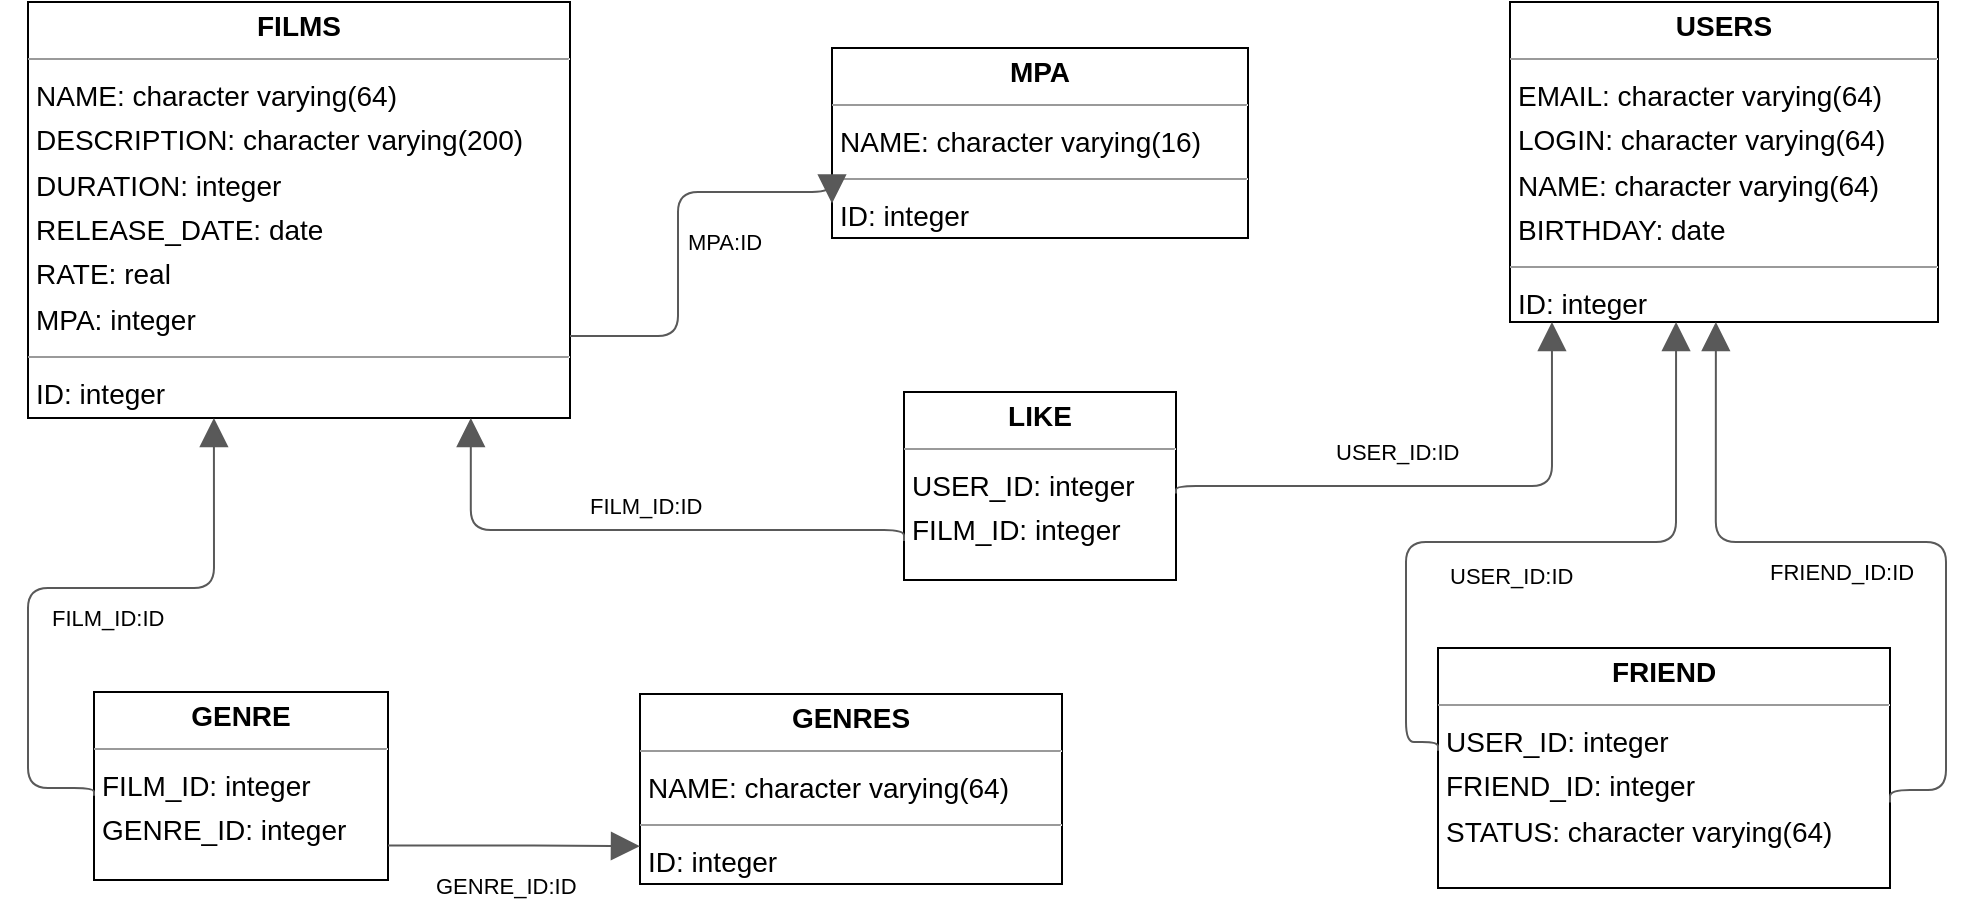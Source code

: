 <mxGraphModel dx="0" dy="0" grid="1" gridSize="10" guides="1" tooltips="1" connect="1" arrows="1" fold="1" page="0" pageScale="1" background="none" math="0" shadow="0">
  <root>
    <mxCell id="0" />
    <mxCell id="1" parent="0" />
    <mxCell id="node5" parent="1" vertex="1" value="&lt;p style=&quot;margin:0px;margin-top:4px;text-align:center;&quot;&gt;&lt;b&gt;FILMS&lt;/b&gt;&lt;/p&gt;&lt;hr size=&quot;1&quot;/&gt;&lt;p style=&quot;margin:0 0 0 4px;line-height:1.6;&quot;&gt; NAME: character varying(64)&lt;br/&gt; DESCRIPTION: character varying(200)&lt;br/&gt; DURATION: integer&lt;br/&gt; RELEASE_DATE: date&lt;br/&gt; RATE: real&lt;br/&gt; MPA: integer&lt;/p&gt;&lt;hr size=&quot;1&quot;/&gt;&lt;p style=&quot;margin:0 0 0 4px;line-height:1.6;&quot;&gt; ID: integer&lt;/p&gt;" style="verticalAlign=top;align=left;overflow=fill;fontSize=14;fontFamily=Helvetica;html=1;rounded=0;shadow=0;comic=0;labelBackgroundColor=none;strokeWidth=1;">
      <mxGeometry x="-58" y="-76" width="271" height="208" as="geometry" />
    </mxCell>
    <mxCell id="node0" parent="1" vertex="1" value="&lt;p style=&quot;margin:0px;margin-top:4px;text-align:center;&quot;&gt;&lt;b&gt;FRIEND&lt;/b&gt;&lt;/p&gt;&lt;hr size=&quot;1&quot;/&gt;&lt;p style=&quot;margin:0 0 0 4px;line-height:1.6;&quot;&gt; USER_ID: integer&lt;br/&gt; FRIEND_ID: integer&lt;br/&gt; STATUS: character varying(64)&lt;/p&gt;" style="verticalAlign=top;align=left;overflow=fill;fontSize=14;fontFamily=Helvetica;html=1;rounded=0;shadow=0;comic=0;labelBackgroundColor=none;strokeWidth=1;">
      <mxGeometry x="647" y="247" width="226" height="120" as="geometry" />
    </mxCell>
    <mxCell id="node2" parent="1" vertex="1" value="&lt;p style=&quot;margin:0px;margin-top:4px;text-align:center;&quot;&gt;&lt;b&gt;GENRE&lt;/b&gt;&lt;/p&gt;&lt;hr size=&quot;1&quot;/&gt;&lt;p style=&quot;margin:0 0 0 4px;line-height:1.6;&quot;&gt; FILM_ID: integer&lt;br/&gt; GENRE_ID: integer&lt;/p&gt;" style="verticalAlign=top;align=left;overflow=fill;fontSize=14;fontFamily=Helvetica;html=1;rounded=0;shadow=0;comic=0;labelBackgroundColor=none;strokeWidth=1;">
      <mxGeometry x="-25" y="269" width="147" height="94" as="geometry" />
    </mxCell>
    <mxCell id="node6" parent="1" vertex="1" value="&lt;p style=&quot;margin:0px;margin-top:4px;text-align:center;&quot;&gt;&lt;b&gt;GENRES&lt;/b&gt;&lt;/p&gt;&lt;hr size=&quot;1&quot;/&gt;&lt;p style=&quot;margin:0 0 0 4px;line-height:1.6;&quot;&gt; NAME: character varying(64)&lt;/p&gt;&lt;hr size=&quot;1&quot;/&gt;&lt;p style=&quot;margin:0 0 0 4px;line-height:1.6;&quot;&gt; ID: integer&lt;/p&gt;" style="verticalAlign=top;align=left;overflow=fill;fontSize=14;fontFamily=Helvetica;html=1;rounded=0;shadow=0;comic=0;labelBackgroundColor=none;strokeWidth=1;">
      <mxGeometry x="248" y="270" width="211" height="95" as="geometry" />
    </mxCell>
    <mxCell id="node3" parent="1" vertex="1" value="&lt;p style=&quot;margin:0px;margin-top:4px;text-align:center;&quot;&gt;&lt;b&gt;LIKE&lt;/b&gt;&lt;/p&gt;&lt;hr size=&quot;1&quot;/&gt;&lt;p style=&quot;margin:0 0 0 4px;line-height:1.6;&quot;&gt; USER_ID: integer&lt;br/&gt; FILM_ID: integer&lt;/p&gt;" style="verticalAlign=top;align=left;overflow=fill;fontSize=14;fontFamily=Helvetica;html=1;rounded=0;shadow=0;comic=0;labelBackgroundColor=none;strokeWidth=1;">
      <mxGeometry x="380" y="119" width="136" height="94" as="geometry" />
    </mxCell>
    <mxCell id="node4" parent="1" vertex="1" value="&lt;p style=&quot;margin:0px;margin-top:4px;text-align:center;&quot;&gt;&lt;b&gt;MPA&lt;/b&gt;&lt;/p&gt;&lt;hr size=&quot;1&quot;/&gt;&lt;p style=&quot;margin:0 0 0 4px;line-height:1.6;&quot;&gt; NAME: character varying(16)&lt;/p&gt;&lt;hr size=&quot;1&quot;/&gt;&lt;p style=&quot;margin:0 0 0 4px;line-height:1.6;&quot;&gt; ID: integer&lt;/p&gt;" style="verticalAlign=top;align=left;overflow=fill;fontSize=14;fontFamily=Helvetica;html=1;rounded=0;shadow=0;comic=0;labelBackgroundColor=none;strokeWidth=1;">
      <mxGeometry x="344" y="-53" width="208" height="95" as="geometry" />
    </mxCell>
    <mxCell id="node1" parent="1" vertex="1" value="&lt;p style=&quot;margin:0px;margin-top:4px;text-align:center;&quot;&gt;&lt;b&gt;USERS&lt;/b&gt;&lt;/p&gt;&lt;hr size=&quot;1&quot;/&gt;&lt;p style=&quot;margin:0 0 0 4px;line-height:1.6;&quot;&gt; EMAIL: character varying(64)&lt;br/&gt; LOGIN: character varying(64)&lt;br/&gt; NAME: character varying(64)&lt;br/&gt; BIRTHDAY: date&lt;/p&gt;&lt;hr size=&quot;1&quot;/&gt;&lt;p style=&quot;margin:0 0 0 4px;line-height:1.6;&quot;&gt; ID: integer&lt;/p&gt;" style="verticalAlign=top;align=left;overflow=fill;fontSize=14;fontFamily=Helvetica;html=1;rounded=0;shadow=0;comic=0;labelBackgroundColor=none;strokeWidth=1;">
      <mxGeometry x="683" y="-76" width="214" height="160" as="geometry" />
    </mxCell>
    <mxCell id="edge0" edge="1" value="" parent="1" source="node5" target="node4" style="html=1;rounded=1;edgeStyle=orthogonalEdgeStyle;dashed=0;startArrow=none;endArrow=block;endSize=12;strokeColor=#595959;exitX=1.000;exitY=0.803;exitDx=0;exitDy=0;entryX=0.000;entryY=0.818;entryDx=0;entryDy=0;">
      <mxGeometry width="50" height="50" relative="1" as="geometry">
        <Array as="points">
          <mxPoint x="267" y="91" />
          <mxPoint x="267" y="19" />
        </Array>
      </mxGeometry>
    </mxCell>
    <mxCell id="label2" parent="edge0" vertex="1" connectable="0" value="MPA:ID" style="edgeLabel;resizable=0;html=1;align=left;verticalAlign=top;strokeColor=default;">
      <mxGeometry x="270" y="31" as="geometry" />
    </mxCell>
    <mxCell id="edge4" edge="1" value="" parent="1" source="node0" target="node1" style="html=1;rounded=1;edgeStyle=orthogonalEdgeStyle;dashed=0;startArrow=none;endArrow=block;endSize=12;strokeColor=#595959;exitX=1.000;exitY=0.644;exitDx=0;exitDy=0;entryX=0.481;entryY=1.000;entryDx=0;entryDy=0;">
      <mxGeometry width="50" height="50" relative="1" as="geometry">
        <Array as="points">
          <mxPoint x="901" y="318" />
          <mxPoint x="901" y="194" />
          <mxPoint x="786" y="194" />
        </Array>
      </mxGeometry>
    </mxCell>
    <mxCell id="label26" parent="edge4" vertex="1" connectable="0" value="USER_ID:ID" style="edgeLabel;resizable=0;html=1;align=left;verticalAlign=top;strokeColor=default;">
      <mxGeometry x="651" y="198" as="geometry" />
    </mxCell>
    <mxCell id="edge6" edge="1" value="" parent="1" source="node0" target="node1" style="html=1;rounded=1;edgeStyle=orthogonalEdgeStyle;dashed=0;startArrow=none;endArrow=block;endSize=12;strokeColor=#595959;exitX=0.000;exitY=0.428;exitDx=0;exitDy=0;entryX=0.388;entryY=1.000;entryDx=0;entryDy=0;">
      <mxGeometry width="50" height="50" relative="1" as="geometry">
        <Array as="points">
          <mxPoint x="631" y="294" />
          <mxPoint x="631" y="194" />
          <mxPoint x="766" y="194" />
        </Array>
      </mxGeometry>
    </mxCell>
    <mxCell id="label38" parent="edge6" vertex="1" connectable="0" value="FRIEND_ID:ID" style="edgeLabel;resizable=0;html=1;align=left;verticalAlign=top;strokeColor=default;">
      <mxGeometry x="811" y="196" as="geometry" />
    </mxCell>
    <mxCell id="edge1" edge="1" value="" parent="1" source="node2" target="node5" style="html=1;rounded=1;edgeStyle=orthogonalEdgeStyle;dashed=0;startArrow=none;endArrow=block;endSize=12;strokeColor=#595959;exitX=0.000;exitY=0.552;exitDx=0;exitDy=0;entryX=0.343;entryY=1.000;entryDx=0;entryDy=0;">
      <mxGeometry width="50" height="50" relative="1" as="geometry">
        <Array as="points">
          <mxPoint x="-58" y="317" />
          <mxPoint x="-58" y="217" />
          <mxPoint x="35" y="217" />
        </Array>
      </mxGeometry>
    </mxCell>
    <mxCell id="label8" parent="edge1" vertex="1" connectable="0" value="FILM_ID:ID" style="edgeLabel;resizable=0;html=1;align=left;verticalAlign=top;strokeColor=default;">
      <mxGeometry x="-48" y="219" as="geometry" />
    </mxCell>
    <mxCell id="edge5" edge="1" value="" parent="1" source="node2" target="node6" style="html=1;rounded=1;edgeStyle=orthogonalEdgeStyle;dashed=0;startArrow=none;endArrow=block;endSize=12;strokeColor=#595959;exitX=1.000;exitY=0.816;exitDx=0;exitDy=0;entryX=0.000;entryY=0.801;entryDx=0;entryDy=0;">
      <mxGeometry width="50" height="50" relative="1" as="geometry">
        <Array as="points" />
      </mxGeometry>
    </mxCell>
    <mxCell id="label32" parent="edge5" vertex="1" connectable="0" value="GENRE_ID:ID" style="edgeLabel;resizable=0;html=1;align=left;verticalAlign=top;strokeColor=default;">
      <mxGeometry x="144" y="353" as="geometry" />
    </mxCell>
    <mxCell id="edge2" edge="1" value="" parent="1" source="node3" target="node5" style="html=1;rounded=1;edgeStyle=orthogonalEdgeStyle;dashed=0;startArrow=none;endArrow=block;endSize=12;strokeColor=#595959;exitX=0.000;exitY=0.793;exitDx=0;exitDy=0;entryX=0.817;entryY=1.000;entryDx=0;entryDy=0;">
      <mxGeometry width="50" height="50" relative="1" as="geometry">
        <Array as="points">
          <mxPoint x="163" y="188" />
        </Array>
      </mxGeometry>
    </mxCell>
    <mxCell id="label14" parent="edge2" vertex="1" connectable="0" value="FILM_ID:ID" style="edgeLabel;resizable=0;html=1;align=left;verticalAlign=top;strokeColor=default;">
      <mxGeometry x="221" y="163" as="geometry" />
    </mxCell>
    <mxCell id="edge3" edge="1" value="" parent="1" source="node3" target="node1" style="html=1;rounded=1;edgeStyle=orthogonalEdgeStyle;dashed=0;startArrow=none;endArrow=block;endSize=12;strokeColor=#595959;exitX=1.000;exitY=0.540;exitDx=0;exitDy=0;entryX=0.098;entryY=1.000;entryDx=0;entryDy=0;">
      <mxGeometry width="50" height="50" relative="1" as="geometry">
        <Array as="points">
          <mxPoint x="704" y="166" />
        </Array>
      </mxGeometry>
    </mxCell>
    <mxCell id="label20" parent="edge3" vertex="1" connectable="0" value="USER_ID:ID" style="edgeLabel;resizable=0;html=1;align=left;verticalAlign=top;strokeColor=default;">
      <mxGeometry x="594" y="136" as="geometry" />
    </mxCell>
  </root>
</mxGraphModel>